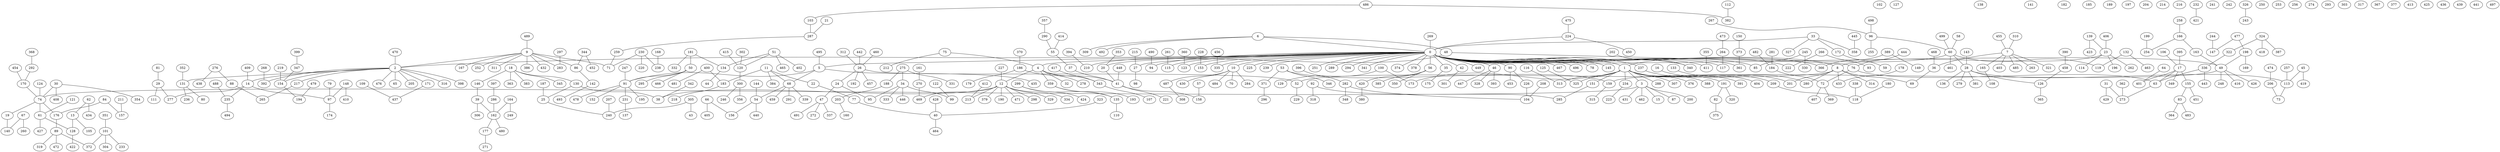 graph G {
  267;
  96;
  60;
  1;
  0;
  2;
  3;
  4;
  5;
  6;
  8;
  9;
  10;
  12;
  14;
  15;
  20;
  23;
  27;
  28;
  32;
  33;
  35;
  38;
  41;
  37;
  42;
  46;
  48;
  49;
  52;
  26;
  24;
  47;
  55;
  56;
  58;
  65;
  68;
  11;
  22;
  54;
  69;
  36;
  7;
  70;
  71;
  74;
  19;
  30;
  61;
  75;
  76;
  63;
  17;
  72;
  77;
  40;
  78;
  85;
  86;
  87;
  90;
  91;
  50;
  94;
  95;
  34;
  97;
  79;
  98;
  99;
  106;
  113;
  45;
  73;
  114;
  115;
  117;
  119;
  121;
  122;
  123;
  124;
  126;
  128;
  13;
  62;
  105;
  130;
  18;
  25;
  131;
  80;
  132;
  136;
  139;
  140;
  67;
  142;
  143;
  144;
  145;
  146;
  39;
  148;
  151;
  152;
  153;
  154;
  155;
  83;
  156;
  66;
  158;
  57;
  159;
  53;
  162;
  163;
  164;
  165;
  108;
  166;
  167;
  170;
  171;
  172;
  59;
  173;
  100;
  129;
  174;
  175;
  176;
  84;
  89;
  157;
  177;
  181;
  134;
  44;
  51;
  120;
  183;
  184;
  186;
  179;
  187;
  190;
  191;
  82;
  192;
  194;
  195;
  196;
  198;
  169;
  200;
  201;
  16;
  205;
  206;
  210;
  211;
  212;
  213;
  215;
  217;
  218;
  219;
  221;
  222;
  224;
  225;
  226;
  104;
  208;
  227;
  228;
  229;
  230;
  220;
  231;
  137;
  234;
  223;
  235;
  236;
  237;
  209;
  118;
  180;
  238;
  168;
  239;
  240;
  207;
  245;
  247;
  248;
  249;
  251;
  252;
  254;
  199;
  255;
  257;
  258;
  259;
  260;
  261;
  262;
  263;
  264;
  265;
  88;
  266;
  93;
  269;
  271;
  272;
  273;
  31;
  275;
  188;
  203;
  160;
  276;
  277;
  29;
  81;
  111;
  278;
  279;
  280;
  133;
  281;
  282;
  283;
  284;
  285;
  92;
  286;
  287;
  21;
  103;
  288;
  289;
  290;
  291;
  292;
  294;
  295;
  297;
  298;
  300;
  246;
  301;
  302;
  305;
  43;
  306;
  307;
  309;
  310;
  311;
  312;
  313;
  116;
  314;
  315;
  316;
  318;
  319;
  320;
  321;
  323;
  325;
  125;
  327;
  328;
  329;
  330;
  331;
  332;
  333;
  334;
  335;
  336;
  322;
  324;
  337;
  338;
  339;
  340;
  202;
  341;
  342;
  343;
  107;
  344;
  345;
  346;
  347;
  348;
  349;
  350;
  352;
  353;
  354;
  356;
  357;
  358;
  359;
  135;
  110;
  193;
  299;
  360;
  361;
  362;
  363;
  364;
  365;
  366;
  368;
  369;
  370;
  371;
  296;
  372;
  101;
  233;
  304;
  351;
  373;
  150;
  374;
  375;
  376;
  378;
  379;
  381;
  383;
  384;
  385;
  386;
  387;
  388;
  389;
  149;
  391;
  392;
  268;
  393;
  394;
  395;
  396;
  397;
  398;
  399;
  400;
  401;
  64;
  402;
  403;
  404;
  405;
  406;
  407;
  408;
  409;
  410;
  411;
  355;
  412;
  414;
  415;
  416;
  417;
  418;
  419;
  420;
  380;
  422;
  423;
  424;
  426;
  427;
  428;
  429;
  430;
  431;
  432;
  433;
  178;
  434;
  435;
  437;
  109;
  438;
  440;
  442;
  443;
  444;
  445;
  446;
  447;
  448;
  449;
  450;
  451;
  452;
  453;
  454;
  455;
  456;
  457;
  458;
  390;
  459;
  460;
  461;
  462;
  463;
  464;
  465;
  466;
  467;
  468;
  469;
  270;
  161;
  470;
  471;
  472;
  473;
  474;
  475;
  476;
  477;
  147;
  244;
  478;
  479;
  480;
  481;
  482;
  483;
  484;
  485;
  486;
  382;
  112;
  487;
  308;
  488;
  489;
  490;
  491;
  492;
  493;
  494;
  495;
  496;
  498;
  499;
  102;
  127;
  138;
  141;
  182;
  185;
  189;
  197;
  204;
  214;
  216;
  232;
  421;
  241;
  242;
  243;
  326;
  250;
  253;
  256;
  274;
  293;
  303;
  317;
  367;
  377;
  413;
  425;
  436;
  439;
  441;
  497;
   267 -- 96;
   96 -- 60;
   60 -- 1;
   0 -- 1;
   0 -- 2;
   1 -- 3;
   0 -- 4;
   0 -- 5;
   6 -- 0;
   0 -- 8;
   9 -- 2;
   0 -- 10;
   4 -- 12;
   2 -- 14;
   3 -- 15;
   0 -- 20;
   23 -- 8;
   0 -- 27;
   60 -- 28;
   4 -- 32;
   33 -- 0;
   0 -- 35;
   12 -- 38;
   20 -- 41;
   37 -- 41;
   0 -- 42;
   0 -- 46;
   6 -- 48;
   0 -- 49;
   8 -- 52;
   26 -- 52;
   26 -- 24;
   24 -- 47;
   55 -- 37;
   0 -- 56;
   58 -- 60;
   2 -- 65;
   5 -- 68;
   11 -- 68;
   11 -- 22;
   68 -- 54;
   8 -- 69;
   36 -- 69;
   7 -- 36;
   10 -- 70;
   9 -- 71;
   3 -- 74;
   74 -- 19;
   30 -- 74;
   74 -- 61;
   75 -- 4;
   48 -- 76;
   76 -- 63;
   17 -- 63;
   76 -- 72;
   22 -- 77;
   77 -- 40;
   0 -- 78;
   0 -- 85;
   9 -- 86;
   3 -- 87;
   0 -- 90;
   5 -- 91;
   50 -- 91;
   0 -- 94;
   24 -- 95;
   34 -- 95;
   14 -- 97;
   79 -- 97;
   27 -- 98;
   34 -- 99;
   106 -- 17;
   28 -- 113;
   45 -- 113;
   113 -- 73;
   23 -- 114;
   0 -- 115;
   0 -- 117;
   60 -- 119;
   121 -- 61;
   122 -- 99;
   0 -- 123;
   124 -- 74;
   28 -- 126;
   61 -- 128;
   13 -- 128;
   62 -- 13;
   13 -- 105;
   130 -- 38;
   18 -- 130;
   130 -- 25;
   2 -- 131;
   131 -- 80;
   132 -- 119;
   28 -- 136;
   139 -- 23;
   19 -- 140;
   67 -- 140;
   86 -- 142;
   143 -- 28;
   144 -- 54;
   0 -- 145;
   18 -- 146;
   146 -- 39;
   148 -- 97;
   1 -- 151;
   91 -- 152;
   0 -- 153;
   2 -- 154;
   17 -- 155;
   155 -- 83;
   54 -- 156;
   66 -- 156;
   41 -- 158;
   57 -- 158;
   49 -- 159;
   53 -- 159;
   39 -- 162;
   163 -- 49;
   164 -- 162;
   7 -- 165;
   165 -- 108;
   166 -- 163;
   9 -- 167;
   170 -- 74;
   2 -- 171;
   33 -- 172;
   172 -- 59;
   1 -- 173;
   100 -- 173;
   100 -- 129;
   97 -- 174;
   35 -- 175;
   74 -- 176;
   84 -- 176;
   176 -- 89;
   84 -- 157;
   162 -- 177;
   181 -- 50;
   181 -- 134;
   134 -- 44;
   51 -- 134;
   51 -- 120;
   11 -- 183;
   184 -- 72;
   186 -- 41;
   186 -- 179;
   187 -- 25;
   12 -- 190;
   1 -- 191;
   191 -- 82;
   26 -- 192;
   154 -- 194;
   91 -- 195;
   23 -- 196;
   198 -- 49;
   198 -- 169;
   3 -- 200;
   8 -- 201;
   16 -- 201;
   2 -- 205;
   206 -- 73;
   48 -- 210;
   211 -- 157;
   75 -- 212;
   12 -- 213;
   215 -- 27;
   2 -- 217;
   183 -- 218;
   219 -- 154;
   41 -- 221;
   0 -- 222;
   224 -- 0;
   0 -- 225;
   90 -- 226;
   226 -- 104;
   208 -- 104;
   227 -- 12;
   228 -- 153;
   52 -- 229;
   230 -- 71;
   230 -- 220;
   91 -- 231;
   231 -- 137;
   1 -- 234;
   234 -- 223;
   14 -- 235;
   131 -- 236;
   0 -- 237;
   237 -- 209;
   209 -- 118;
   180 -- 118;
   230 -- 238;
   168 -- 238;
   0 -- 239;
   25 -- 240;
   207 -- 240;
   245 -- 85;
   247 -- 91;
   49 -- 248;
   164 -- 249;
   0 -- 251;
   9 -- 252;
   166 -- 254;
   199 -- 254;
   96 -- 255;
   257 -- 113;
   258 -- 166;
   259 -- 71;
   67 -- 260;
   261 -- 115;
   23 -- 262;
   7 -- 263;
   264 -- 117;
   217 -- 265;
   88 -- 265;
   266 -- 222;
   266 -- 93;
   269 -- 0;
   177 -- 271;
   47 -- 272;
   63 -- 273;
   31 -- 273;
   275 -- 34;
   275 -- 188;
   188 -- 203;
   203 -- 160;
   276 -- 88;
   14 -- 277;
   29 -- 277;
   81 -- 29;
   29 -- 111;
   4 -- 278;
   28 -- 279;
   8 -- 280;
   133 -- 280;
   281 -- 184;
   282 -- 104;
   9 -- 283;
   10 -- 284;
   151 -- 285;
   92 -- 285;
   286 -- 162;
   287 -- 259;
   21 -- 287;
   103 -- 287;
   1 -- 288;
   0 -- 289;
   290 -- 55;
   68 -- 291;
   292 -- 170;
   0 -- 294;
   50 -- 295;
   297 -- 283;
   12 -- 298;
   120 -- 300;
   300 -- 246;
   42 -- 301;
   302 -- 120;
   305 -- 240;
   305 -- 43;
   39 -- 306;
   1 -- 307;
   6 -- 309;
   310 -- 7;
   9 -- 311;
   312 -- 26;
   1 -- 313;
   116 -- 313;
   8 -- 314;
   159 -- 315;
   2 -- 316;
   92 -- 318;
   89 -- 319;
   191 -- 320;
   7 -- 321;
   323 -- 40;
   1 -- 325;
   125 -- 325;
   33 -- 327;
   46 -- 328;
   12 -- 329;
   245 -- 330;
   275 -- 331;
   181 -- 332;
   34 -- 333;
   12 -- 334;
   0 -- 335;
   336 -- 63;
   322 -- 336;
   324 -- 322;
   47 -- 337;
   338 -- 118;
   68 -- 339;
   0 -- 340;
   202 -- 340;
   0 -- 341;
   342 -- 38;
   4 -- 343;
   343 -- 107;
   344 -- 86;
   18 -- 345;
   53 -- 346;
   347 -- 154;
   282 -- 348;
   17 -- 349;
   56 -- 350;
   352 -- 131;
   353 -- 20;
   30 -- 354;
   300 -- 356;
   357 -- 290;
   33 -- 358;
   4 -- 359;
   359 -- 135;
   135 -- 110;
   359 -- 193;
   299 -- 135;
   360 -- 123;
   0 -- 361;
   362 -- 273;
   18 -- 363;
   83 -- 364;
   126 -- 365;
   0 -- 366;
   368 -- 292;
   72 -- 369;
   370 -- 186;
   53 -- 371;
   371 -- 296;
   89 -- 372;
   101 -- 372;
   101 -- 233;
   101 -- 304;
   351 -- 101;
   373 -- 361;
   150 -- 373;
   0 -- 374;
   82 -- 375;
   1 -- 376;
   0 -- 378;
   12 -- 379;
   28 -- 381;
   18 -- 383;
   11 -- 384;
   56 -- 385;
   9 -- 386;
   324 -- 387;
   1 -- 388;
   389 -- 366;
   389 -- 149;
   1 -- 391;
   2 -- 392;
   268 -- 392;
   46 -- 393;
   394 -- 210;
   395 -- 17;
   396 -- 282;
   397 -- 286;
   2 -- 398;
   399 -- 347;
   400 -- 183;
   17 -- 401;
   64 -- 401;
   51 -- 402;
   7 -- 403;
   1 -- 404;
   66 -- 405;
   406 -- 23;
   72 -- 407;
   30 -- 408;
   409 -- 14;
   148 -- 410;
   0 -- 411;
   355 -- 411;
   412 -- 213;
   414 -- 55;
   415 -- 120;
   49 -- 416;
   417 -- 343;
   324 -- 418;
   45 -- 419;
   56 -- 420;
   420 -- 380;
   128 -- 422;
   139 -- 423;
   299 -- 424;
   49 -- 426;
   61 -- 427;
   428 -- 40;
   31 -- 429;
   10 -- 430;
   3 -- 431;
   9 -- 432;
   8 -- 433;
   178 -- 433;
   62 -- 434;
   5 -- 435;
   171 -- 437;
   109 -- 437;
   276 -- 438;
   54 -- 440;
   442 -- 26;
   336 -- 443;
   444 -- 76;
   445 -- 358;
   34 -- 446;
   46 -- 447;
   448 -- 41;
   0 -- 449;
   224 -- 450;
   155 -- 451;
   344 -- 452;
   90 -- 453;
   454 -- 170;
   455 -- 7;
   456 -- 335;
   26 -- 457;
   458 -- 126;
   390 -- 458;
   68 -- 459;
   460 -- 26;
   60 -- 461;
   3 -- 462;
   132 -- 463;
   40 -- 464;
   51 -- 465;
   50 -- 466;
   0 -- 467;
   468 -- 36;
   12 -- 469;
   270 -- 469;
   161 -- 270;
   470 -- 2;
   12 -- 471;
   89 -- 472;
   473 -- 264;
   474 -- 206;
   475 -- 224;
   2 -- 476;
   477 -- 198;
   477 -- 147;
   244 -- 147;
   91 -- 478;
   479 -- 194;
   162 -- 480;
   400 -- 481;
   482 -- 184;
   83 -- 483;
   10 -- 484;
   7 -- 485;
   486 -- 103;
   486 -- 382;
   112 -- 382;
   10 -- 487;
   487 -- 308;
   488 -- 235;
   489 -- 9;
   490 -- 94;
   47 -- 491;
   6 -- 492;
   142 -- 493;
   235 -- 494;
   495 -- 5;
   0 -- 496;
   498 -- 96;
   499 -- 60;
   232 -- 421;
   326 -- 243;
}
